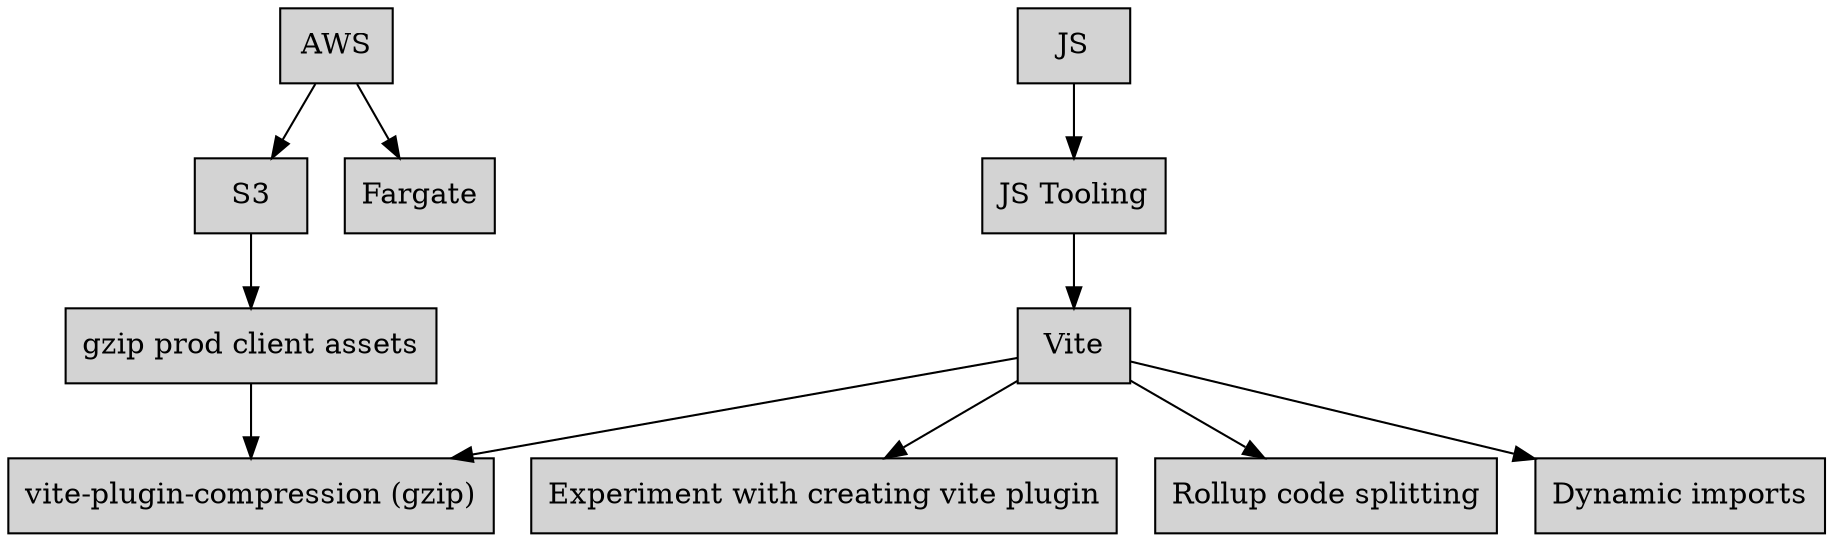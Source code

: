 digraph {
    node [shape=box style=filled]
    "AWS" -> "S3"
    "S3" -> "gzip prod client assets"
    "AWS" -> "Fargate"
    "JS" -> "JS Tooling"
    "JS Tooling" -> "Vite"
    "Vite" -> "vite-plugin-compression (gzip)"
    "vite-plugin-compression (gzip)" [href="http://github.com/vbenjs/vite-plugin-compression"]
    "gzip prod client assets" -> "vite-plugin-compression (gzip)"
    "Vite" -> "Experiment with creating vite plugin", "Rollup code splitting", "Dynamic imports"
}
